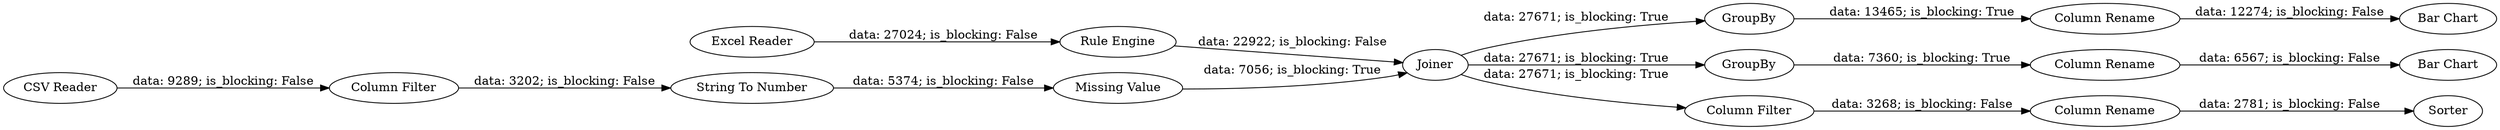 digraph {
	"-7829231189837817342_4" [label="Excel Reader"]
	"-7829231189837817342_10" [label="Column Rename"]
	"-7829231189837817342_5" [label="Missing Value"]
	"-7829231189837817342_14" [label="Bar Chart"]
	"-7829231189837817342_11" [label=GroupBy]
	"-7829231189837817342_2" [label="Column Filter"]
	"-7829231189837817342_7" [label="Rule Engine"]
	"-7829231189837817342_9" [label="Column Rename"]
	"-7829231189837817342_6" [label=Joiner]
	"-7829231189837817342_16" [label=Sorter]
	"-7829231189837817342_15" [label="Bar Chart"]
	"-7829231189837817342_8" [label=GroupBy]
	"-7829231189837817342_3" [label="String To Number"]
	"-7829231189837817342_13" [label="Column Rename"]
	"-7829231189837817342_1" [label="CSV Reader"]
	"-7829231189837817342_12" [label="Column Filter"]
	"-7829231189837817342_5" -> "-7829231189837817342_6" [label="data: 7056; is_blocking: True"]
	"-7829231189837817342_9" -> "-7829231189837817342_14" [label="data: 6567; is_blocking: False"]
	"-7829231189837817342_6" -> "-7829231189837817342_12" [label="data: 27671; is_blocking: True"]
	"-7829231189837817342_12" -> "-7829231189837817342_13" [label="data: 3268; is_blocking: False"]
	"-7829231189837817342_8" -> "-7829231189837817342_9" [label="data: 7360; is_blocking: True"]
	"-7829231189837817342_13" -> "-7829231189837817342_16" [label="data: 2781; is_blocking: False"]
	"-7829231189837817342_6" -> "-7829231189837817342_11" [label="data: 27671; is_blocking: True"]
	"-7829231189837817342_6" -> "-7829231189837817342_8" [label="data: 27671; is_blocking: True"]
	"-7829231189837817342_7" -> "-7829231189837817342_6" [label="data: 22922; is_blocking: False"]
	"-7829231189837817342_10" -> "-7829231189837817342_15" [label="data: 12274; is_blocking: False"]
	"-7829231189837817342_4" -> "-7829231189837817342_7" [label="data: 27024; is_blocking: False"]
	"-7829231189837817342_1" -> "-7829231189837817342_2" [label="data: 9289; is_blocking: False"]
	"-7829231189837817342_11" -> "-7829231189837817342_10" [label="data: 13465; is_blocking: True"]
	"-7829231189837817342_2" -> "-7829231189837817342_3" [label="data: 3202; is_blocking: False"]
	"-7829231189837817342_3" -> "-7829231189837817342_5" [label="data: 5374; is_blocking: False"]
	rankdir=LR
}
